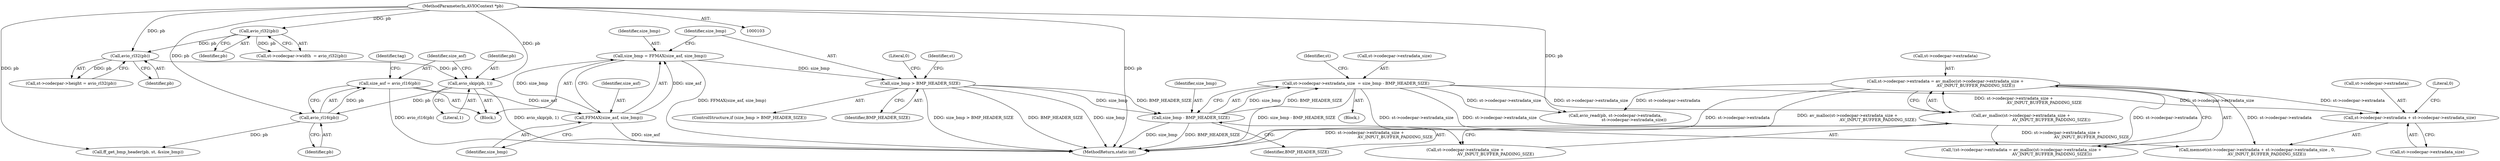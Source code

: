 digraph "1_FFmpeg_2b46ebdbff1d8dec7a3d8ea280a612b91a582869@pointer" {
"1000204" [label="(Call,st->codecpar->extradata + st->codecpar->extradata_size)"];
"1000178" [label="(Call,st->codecpar->extradata = av_malloc(st->codecpar->extradata_size +\n                                               AV_INPUT_BUFFER_PADDING_SIZE))"];
"1000184" [label="(Call,av_malloc(st->codecpar->extradata_size +\n                                               AV_INPUT_BUFFER_PADDING_SIZE))"];
"1000167" [label="(Call,st->codecpar->extradata_size  = size_bmp - BMP_HEADER_SIZE)"];
"1000173" [label="(Call,size_bmp - BMP_HEADER_SIZE)"];
"1000162" [label="(Call,size_bmp > BMP_HEADER_SIZE)"];
"1000156" [label="(Call,size_bmp = FFMAX(size_asf, size_bmp))"];
"1000158" [label="(Call,FFMAX(size_asf, size_bmp))"];
"1000129" [label="(Call,size_asf = avio_rl16(pb))"];
"1000131" [label="(Call,avio_rl16(pb))"];
"1000126" [label="(Call,avio_skip(pb, 1))"];
"1000124" [label="(Call,avio_rl32(pb))"];
"1000116" [label="(Call,avio_rl32(pb))"];
"1000104" [label="(MethodParameterIn,AVIOContext *pb)"];
"1000185" [label="(Call,st->codecpar->extradata_size +\n                                               AV_INPUT_BUFFER_PADDING_SIZE)"];
"1000160" [label="(Identifier,size_bmp)"];
"1000135" [label="(Call,ff_get_bmp_header(pb, st, &size_bmp))"];
"1000157" [label="(Identifier,size_bmp)"];
"1000104" [label="(MethodParameterIn,AVIOContext *pb)"];
"1000129" [label="(Call,size_asf = avio_rl16(pb))"];
"1000128" [label="(Literal,1)"];
"1000163" [label="(Identifier,size_bmp)"];
"1000156" [label="(Call,size_bmp = FFMAX(size_asf, size_bmp))"];
"1000158" [label="(Call,FFMAX(size_asf, size_bmp))"];
"1000116" [label="(Call,avio_rl32(pb))"];
"1000215" [label="(Literal,0)"];
"1000161" [label="(ControlStructure,if (size_bmp > BMP_HEADER_SIZE))"];
"1000175" [label="(Identifier,BMP_HEADER_SIZE)"];
"1000127" [label="(Identifier,pb)"];
"1000162" [label="(Call,size_bmp > BMP_HEADER_SIZE)"];
"1000132" [label="(Identifier,pb)"];
"1000177" [label="(Call,!(st->codecpar->extradata = av_malloc(st->codecpar->extradata_size +\n                                               AV_INPUT_BUFFER_PADDING_SIZE)))"];
"1000130" [label="(Identifier,size_asf)"];
"1000204" [label="(Call,st->codecpar->extradata + st->codecpar->extradata_size)"];
"1000179" [label="(Call,st->codecpar->extradata)"];
"1000203" [label="(Call,memset(st->codecpar->extradata + st->codecpar->extradata_size , 0,\n               AV_INPUT_BUFFER_PADDING_SIZE))"];
"1000125" [label="(Identifier,pb)"];
"1000170" [label="(Identifier,st)"];
"1000165" [label="(Block,)"];
"1000168" [label="(Call,st->codecpar->extradata_size)"];
"1000181" [label="(Identifier,st)"];
"1000167" [label="(Call,st->codecpar->extradata_size  = size_bmp - BMP_HEADER_SIZE)"];
"1000205" [label="(Call,st->codecpar->extradata)"];
"1000134" [label="(Identifier,tag)"];
"1000159" [label="(Identifier,size_asf)"];
"1000131" [label="(Call,avio_rl16(pb))"];
"1000174" [label="(Identifier,size_bmp)"];
"1000210" [label="(Call,st->codecpar->extradata_size)"];
"1000110" [label="(Call,st->codecpar->width  = avio_rl32(pb))"];
"1000164" [label="(Identifier,BMP_HEADER_SIZE)"];
"1000184" [label="(Call,av_malloc(st->codecpar->extradata_size +\n                                               AV_INPUT_BUFFER_PADDING_SIZE))"];
"1000178" [label="(Call,st->codecpar->extradata = av_malloc(st->codecpar->extradata_size +\n                                               AV_INPUT_BUFFER_PADDING_SIZE))"];
"1000173" [label="(Call,size_bmp - BMP_HEADER_SIZE)"];
"1000238" [label="(MethodReturn,static int)"];
"1000126" [label="(Call,avio_skip(pb, 1))"];
"1000221" [label="(Call,avio_read(pb, st->codecpar->extradata,\n                             st->codecpar->extradata_size))"];
"1000106" [label="(Block,)"];
"1000237" [label="(Literal,0)"];
"1000118" [label="(Call,st->codecpar->height = avio_rl32(pb))"];
"1000124" [label="(Call,avio_rl32(pb))"];
"1000117" [label="(Identifier,pb)"];
"1000204" -> "1000203"  [label="AST: "];
"1000204" -> "1000210"  [label="CFG: "];
"1000205" -> "1000204"  [label="AST: "];
"1000210" -> "1000204"  [label="AST: "];
"1000215" -> "1000204"  [label="CFG: "];
"1000178" -> "1000204"  [label="DDG: st->codecpar->extradata"];
"1000167" -> "1000204"  [label="DDG: st->codecpar->extradata_size"];
"1000178" -> "1000177"  [label="AST: "];
"1000178" -> "1000184"  [label="CFG: "];
"1000179" -> "1000178"  [label="AST: "];
"1000184" -> "1000178"  [label="AST: "];
"1000177" -> "1000178"  [label="CFG: "];
"1000178" -> "1000238"  [label="DDG: st->codecpar->extradata"];
"1000178" -> "1000238"  [label="DDG: av_malloc(st->codecpar->extradata_size +\n                                               AV_INPUT_BUFFER_PADDING_SIZE)"];
"1000178" -> "1000177"  [label="DDG: st->codecpar->extradata"];
"1000184" -> "1000178"  [label="DDG: st->codecpar->extradata_size +\n                                               AV_INPUT_BUFFER_PADDING_SIZE"];
"1000178" -> "1000203"  [label="DDG: st->codecpar->extradata"];
"1000178" -> "1000221"  [label="DDG: st->codecpar->extradata"];
"1000184" -> "1000185"  [label="CFG: "];
"1000185" -> "1000184"  [label="AST: "];
"1000184" -> "1000238"  [label="DDG: st->codecpar->extradata_size +\n                                               AV_INPUT_BUFFER_PADDING_SIZE"];
"1000184" -> "1000177"  [label="DDG: st->codecpar->extradata_size +\n                                               AV_INPUT_BUFFER_PADDING_SIZE"];
"1000167" -> "1000184"  [label="DDG: st->codecpar->extradata_size"];
"1000167" -> "1000165"  [label="AST: "];
"1000167" -> "1000173"  [label="CFG: "];
"1000168" -> "1000167"  [label="AST: "];
"1000173" -> "1000167"  [label="AST: "];
"1000181" -> "1000167"  [label="CFG: "];
"1000167" -> "1000238"  [label="DDG: size_bmp - BMP_HEADER_SIZE"];
"1000173" -> "1000167"  [label="DDG: size_bmp"];
"1000173" -> "1000167"  [label="DDG: BMP_HEADER_SIZE"];
"1000167" -> "1000185"  [label="DDG: st->codecpar->extradata_size"];
"1000167" -> "1000203"  [label="DDG: st->codecpar->extradata_size"];
"1000167" -> "1000221"  [label="DDG: st->codecpar->extradata_size"];
"1000173" -> "1000175"  [label="CFG: "];
"1000174" -> "1000173"  [label="AST: "];
"1000175" -> "1000173"  [label="AST: "];
"1000173" -> "1000238"  [label="DDG: size_bmp"];
"1000173" -> "1000238"  [label="DDG: BMP_HEADER_SIZE"];
"1000162" -> "1000173"  [label="DDG: size_bmp"];
"1000162" -> "1000173"  [label="DDG: BMP_HEADER_SIZE"];
"1000162" -> "1000161"  [label="AST: "];
"1000162" -> "1000164"  [label="CFG: "];
"1000163" -> "1000162"  [label="AST: "];
"1000164" -> "1000162"  [label="AST: "];
"1000170" -> "1000162"  [label="CFG: "];
"1000237" -> "1000162"  [label="CFG: "];
"1000162" -> "1000238"  [label="DDG: BMP_HEADER_SIZE"];
"1000162" -> "1000238"  [label="DDG: size_bmp"];
"1000162" -> "1000238"  [label="DDG: size_bmp > BMP_HEADER_SIZE"];
"1000156" -> "1000162"  [label="DDG: size_bmp"];
"1000156" -> "1000106"  [label="AST: "];
"1000156" -> "1000158"  [label="CFG: "];
"1000157" -> "1000156"  [label="AST: "];
"1000158" -> "1000156"  [label="AST: "];
"1000163" -> "1000156"  [label="CFG: "];
"1000156" -> "1000238"  [label="DDG: FFMAX(size_asf, size_bmp)"];
"1000158" -> "1000156"  [label="DDG: size_asf"];
"1000158" -> "1000156"  [label="DDG: size_bmp"];
"1000158" -> "1000160"  [label="CFG: "];
"1000159" -> "1000158"  [label="AST: "];
"1000160" -> "1000158"  [label="AST: "];
"1000158" -> "1000238"  [label="DDG: size_asf"];
"1000129" -> "1000158"  [label="DDG: size_asf"];
"1000129" -> "1000106"  [label="AST: "];
"1000129" -> "1000131"  [label="CFG: "];
"1000130" -> "1000129"  [label="AST: "];
"1000131" -> "1000129"  [label="AST: "];
"1000134" -> "1000129"  [label="CFG: "];
"1000129" -> "1000238"  [label="DDG: avio_rl16(pb)"];
"1000131" -> "1000129"  [label="DDG: pb"];
"1000131" -> "1000132"  [label="CFG: "];
"1000132" -> "1000131"  [label="AST: "];
"1000126" -> "1000131"  [label="DDG: pb"];
"1000104" -> "1000131"  [label="DDG: pb"];
"1000131" -> "1000135"  [label="DDG: pb"];
"1000126" -> "1000106"  [label="AST: "];
"1000126" -> "1000128"  [label="CFG: "];
"1000127" -> "1000126"  [label="AST: "];
"1000128" -> "1000126"  [label="AST: "];
"1000130" -> "1000126"  [label="CFG: "];
"1000126" -> "1000238"  [label="DDG: avio_skip(pb, 1)"];
"1000124" -> "1000126"  [label="DDG: pb"];
"1000104" -> "1000126"  [label="DDG: pb"];
"1000124" -> "1000118"  [label="AST: "];
"1000124" -> "1000125"  [label="CFG: "];
"1000125" -> "1000124"  [label="AST: "];
"1000118" -> "1000124"  [label="CFG: "];
"1000124" -> "1000118"  [label="DDG: pb"];
"1000116" -> "1000124"  [label="DDG: pb"];
"1000104" -> "1000124"  [label="DDG: pb"];
"1000116" -> "1000110"  [label="AST: "];
"1000116" -> "1000117"  [label="CFG: "];
"1000117" -> "1000116"  [label="AST: "];
"1000110" -> "1000116"  [label="CFG: "];
"1000116" -> "1000110"  [label="DDG: pb"];
"1000104" -> "1000116"  [label="DDG: pb"];
"1000104" -> "1000103"  [label="AST: "];
"1000104" -> "1000238"  [label="DDG: pb"];
"1000104" -> "1000135"  [label="DDG: pb"];
"1000104" -> "1000221"  [label="DDG: pb"];
}
